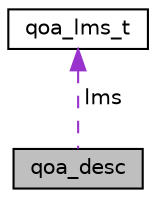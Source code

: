 digraph "qoa_desc"
{
 // LATEX_PDF_SIZE
  edge [fontname="Helvetica",fontsize="10",labelfontname="Helvetica",labelfontsize="10"];
  node [fontname="Helvetica",fontsize="10",shape=record];
  Node1 [label="qoa_desc",height=0.2,width=0.4,color="black", fillcolor="grey75", style="filled", fontcolor="black",tooltip=" "];
  Node2 -> Node1 [dir="back",color="darkorchid3",fontsize="10",style="dashed",label=" lms" ,fontname="Helvetica"];
  Node2 [label="qoa_lms_t",height=0.2,width=0.4,color="black", fillcolor="white", style="filled",URL="$structqoa__lms__t.html",tooltip=" "];
}
